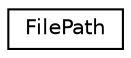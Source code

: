 digraph "Graphical Class Hierarchy"
{
 // LATEX_PDF_SIZE
  edge [fontname="Helvetica",fontsize="10",labelfontname="Helvetica",labelfontsize="10"];
  node [fontname="Helvetica",fontsize="10",shape=record];
  rankdir="LR";
  Node0 [label="FilePath",height=0.2,width=0.4,color="black", fillcolor="white", style="filled",URL="$classmbed_1_1_file_path.html",tooltip=" "];
}
